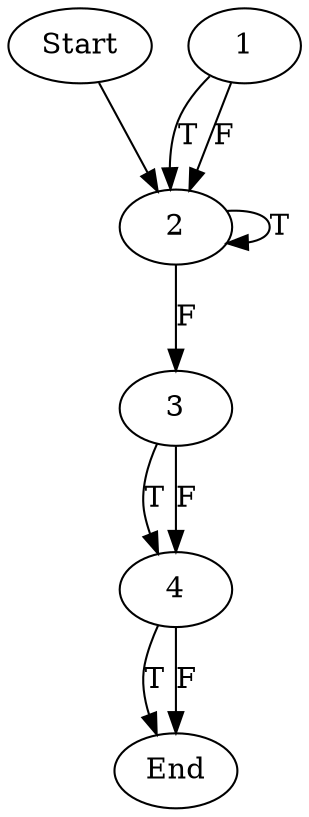 digraph CFG {
"Start" -> "2"	 
"4" -> "End" [label = "T"];
"4" -> "End" [label = "F"];
"3" -> "4" [label = "T"];
"3" -> "4" [label = "F"];
"2" -> "2" [label = "T"];
"2" -> "3" [label = "F"];
"1" -> "2" [label = "T"];
"1" -> "2" [label = "F"];
}

